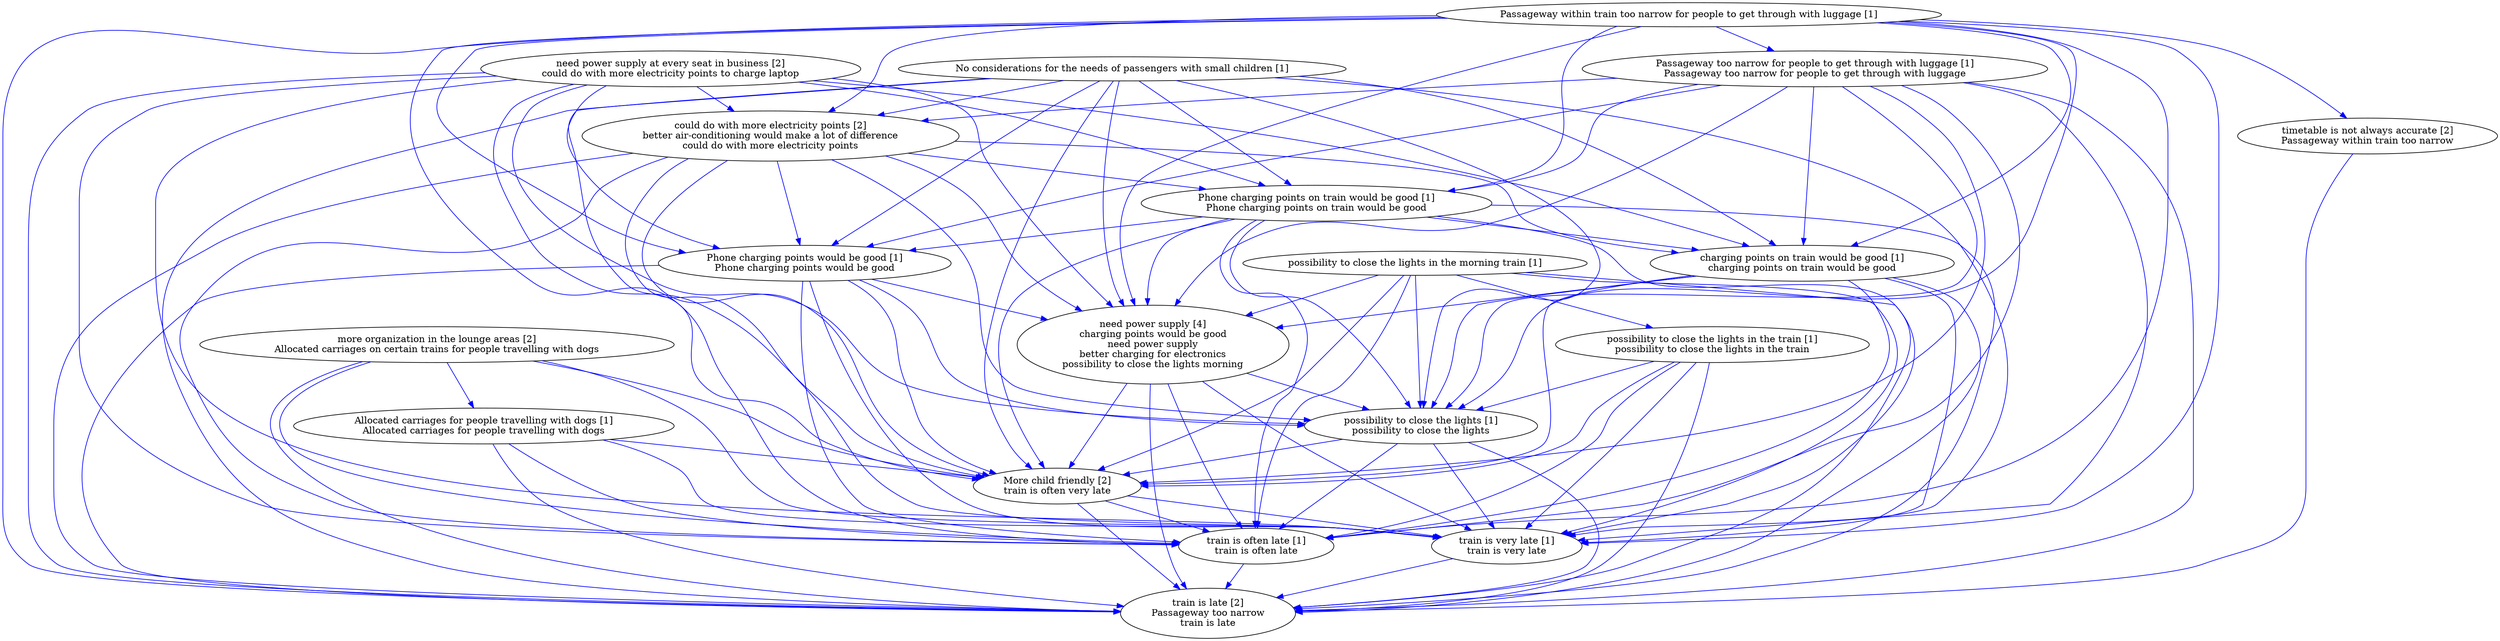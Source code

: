 digraph collapsedGraph {
"need power supply [4]\ncharging points would be good\nneed power supply\nbetter charging for electronics\npossibility to close the lights morning""more organization in the lounge areas [2]\nAllocated carriages on certain trains for people travelling with dogs""train is late [2]\nPassageway too narrow\ntrain is late""More child friendly [2]\ntrain is often very late""timetable is not always accurate [2]\nPassageway within train too narrow""need power supply at every seat in business [2]\ncould do with more electricity points to charge laptop""could do with more electricity points [2]\nbetter air-conditioning would make a lot of difference\ncould do with more electricity points""Allocated carriages for people travelling with dogs [1]\nAllocated carriages for people travelling with dogs""No considerations for the needs of passengers with small children [1]""Passageway within train too narrow for people to get through with luggage [1]""Passageway too narrow for people to get through with luggage [1]\nPassageway too narrow for people to get through with luggage""Phone charging points on train would be good [1]\nPhone charging points on train would be good""Phone charging points would be good [1]\nPhone charging points would be good""charging points on train would be good [1]\ncharging points on train would be good""possibility to close the lights in the morning train [1]""possibility to close the lights in the train [1]\npossibility to close the lights in the train""possibility to close the lights [1]\npossibility to close the lights""train is often late [1]\ntrain is often late""train is very late [1]\ntrain is very late""could do with more electricity points [2]\nbetter air-conditioning would make a lot of difference\ncould do with more electricity points" -> "possibility to close the lights [1]\npossibility to close the lights" [color=blue]
"need power supply at every seat in business [2]\ncould do with more electricity points to charge laptop" -> "train is late [2]\nPassageway too narrow\ntrain is late" [color=blue]
"need power supply at every seat in business [2]\ncould do with more electricity points to charge laptop" -> "train is often late [1]\ntrain is often late" [color=blue]
"need power supply at every seat in business [2]\ncould do with more electricity points to charge laptop" -> "More child friendly [2]\ntrain is often very late" [color=blue]
"could do with more electricity points [2]\nbetter air-conditioning would make a lot of difference\ncould do with more electricity points" -> "need power supply [4]\ncharging points would be good\nneed power supply\nbetter charging for electronics\npossibility to close the lights morning" [color=blue]
"need power supply at every seat in business [2]\ncould do with more electricity points to charge laptop" -> "Phone charging points would be good [1]\nPhone charging points would be good" [color=blue]
"need power supply at every seat in business [2]\ncould do with more electricity points to charge laptop" -> "could do with more electricity points [2]\nbetter air-conditioning would make a lot of difference\ncould do with more electricity points" [color=blue]
"need power supply at every seat in business [2]\ncould do with more electricity points to charge laptop" -> "Phone charging points on train would be good [1]\nPhone charging points on train would be good" [color=blue]
"could do with more electricity points [2]\nbetter air-conditioning would make a lot of difference\ncould do with more electricity points" -> "Phone charging points would be good [1]\nPhone charging points would be good" [color=blue]
"could do with more electricity points [2]\nbetter air-conditioning would make a lot of difference\ncould do with more electricity points" -> "train is late [2]\nPassageway too narrow\ntrain is late" [color=blue]
"more organization in the lounge areas [2]\nAllocated carriages on certain trains for people travelling with dogs" -> "train is late [2]\nPassageway too narrow\ntrain is late" [color=blue]
"possibility to close the lights in the train [1]\npossibility to close the lights in the train" -> "train is very late [1]\ntrain is very late" [color=blue]
"need power supply [4]\ncharging points would be good\nneed power supply\nbetter charging for electronics\npossibility to close the lights morning" -> "train is often late [1]\ntrain is often late" [color=blue]
"need power supply [4]\ncharging points would be good\nneed power supply\nbetter charging for electronics\npossibility to close the lights morning" -> "train is late [2]\nPassageway too narrow\ntrain is late" [color=blue]
"could do with more electricity points [2]\nbetter air-conditioning would make a lot of difference\ncould do with more electricity points" -> "More child friendly [2]\ntrain is often very late" [color=blue]
"need power supply [4]\ncharging points would be good\nneed power supply\nbetter charging for electronics\npossibility to close the lights morning" -> "More child friendly [2]\ntrain is often very late" [color=blue]
"could do with more electricity points [2]\nbetter air-conditioning would make a lot of difference\ncould do with more electricity points" -> "Phone charging points on train would be good [1]\nPhone charging points on train would be good" [color=blue]
"more organization in the lounge areas [2]\nAllocated carriages on certain trains for people travelling with dogs" -> "Allocated carriages for people travelling with dogs [1]\nAllocated carriages for people travelling with dogs" [color=blue]
"could do with more electricity points [2]\nbetter air-conditioning would make a lot of difference\ncould do with more electricity points" -> "train is often late [1]\ntrain is often late" [color=blue]
"possibility to close the lights in the train [1]\npossibility to close the lights in the train" -> "train is often late [1]\ntrain is often late" [color=blue]
"possibility to close the lights in the train [1]\npossibility to close the lights in the train" -> "train is late [2]\nPassageway too narrow\ntrain is late" [color=blue]
"possibility to close the lights in the train [1]\npossibility to close the lights in the train" -> "More child friendly [2]\ntrain is often very late" [color=blue]
"could do with more electricity points [2]\nbetter air-conditioning would make a lot of difference\ncould do with more electricity points" -> "train is very late [1]\ntrain is very late" [color=blue]
"Allocated carriages for people travelling with dogs [1]\nAllocated carriages for people travelling with dogs" -> "More child friendly [2]\ntrain is often very late" [color=blue]
"need power supply at every seat in business [2]\ncould do with more electricity points to charge laptop" -> "need power supply [4]\ncharging points would be good\nneed power supply\nbetter charging for electronics\npossibility to close the lights morning" [color=blue]
"need power supply [4]\ncharging points would be good\nneed power supply\nbetter charging for electronics\npossibility to close the lights morning" -> "train is very late [1]\ntrain is very late" [color=blue]
"need power supply at every seat in business [2]\ncould do with more electricity points to charge laptop" -> "possibility to close the lights [1]\npossibility to close the lights" [color=blue]
"need power supply at every seat in business [2]\ncould do with more electricity points to charge laptop" -> "train is very late [1]\ntrain is very late" [color=blue]
"Passageway too narrow for people to get through with luggage [1]\nPassageway too narrow for people to get through with luggage" -> "could do with more electricity points [2]\nbetter air-conditioning would make a lot of difference\ncould do with more electricity points" [color=blue]
"Passageway too narrow for people to get through with luggage [1]\nPassageway too narrow for people to get through with luggage" -> "train is late [2]\nPassageway too narrow\ntrain is late" [color=blue]
"Passageway too narrow for people to get through with luggage [1]\nPassageway too narrow for people to get through with luggage" -> "More child friendly [2]\ntrain is often very late" [color=blue]
"More child friendly [2]\ntrain is often very late" -> "train is late [2]\nPassageway too narrow\ntrain is late" [color=blue]
"Passageway too narrow for people to get through with luggage [1]\nPassageway too narrow for people to get through with luggage" -> "Phone charging points would be good [1]\nPhone charging points would be good" [color=blue]
"Passageway too narrow for people to get through with luggage [1]\nPassageway too narrow for people to get through with luggage" -> "train is often late [1]\ntrain is often late" [color=blue]
"need power supply [4]\ncharging points would be good\nneed power supply\nbetter charging for electronics\npossibility to close the lights morning" -> "possibility to close the lights [1]\npossibility to close the lights" [color=blue]
"Passageway too narrow for people to get through with luggage [1]\nPassageway too narrow for people to get through with luggage" -> "Phone charging points on train would be good [1]\nPhone charging points on train would be good" [color=blue]
"Passageway within train too narrow for people to get through with luggage [1]" -> "need power supply [4]\ncharging points would be good\nneed power supply\nbetter charging for electronics\npossibility to close the lights morning" [color=blue]
"charging points on train would be good [1]\ncharging points on train would be good" -> "need power supply [4]\ncharging points would be good\nneed power supply\nbetter charging for electronics\npossibility to close the lights morning" [color=blue]
"Passageway too narrow for people to get through with luggage [1]\nPassageway too narrow for people to get through with luggage" -> "possibility to close the lights [1]\npossibility to close the lights" [color=blue]
"Passageway too narrow for people to get through with luggage [1]\nPassageway too narrow for people to get through with luggage" -> "train is very late [1]\ntrain is very late" [color=blue]
"train is very late [1]\ntrain is very late" -> "train is late [2]\nPassageway too narrow\ntrain is late" [color=blue]
"No considerations for the needs of passengers with small children [1]" -> "need power supply [4]\ncharging points would be good\nneed power supply\nbetter charging for electronics\npossibility to close the lights morning" [color=blue]
"No considerations for the needs of passengers with small children [1]" -> "More child friendly [2]\ntrain is often very late" [color=blue]
"No considerations for the needs of passengers with small children [1]" -> "train is late [2]\nPassageway too narrow\ntrain is late" [color=blue]
"No considerations for the needs of passengers with small children [1]" -> "train is often late [1]\ntrain is often late" [color=blue]
"No considerations for the needs of passengers with small children [1]" -> "Phone charging points on train would be good [1]\nPhone charging points on train would be good" [color=blue]
"Allocated carriages for people travelling with dogs [1]\nAllocated carriages for people travelling with dogs" -> "train is very late [1]\ntrain is very late" [color=blue]
"No considerations for the needs of passengers with small children [1]" -> "Phone charging points would be good [1]\nPhone charging points would be good" [color=blue]
"No considerations for the needs of passengers with small children [1]" -> "could do with more electricity points [2]\nbetter air-conditioning would make a lot of difference\ncould do with more electricity points" [color=blue]
"Passageway too narrow for people to get through with luggage [1]\nPassageway too narrow for people to get through with luggage" -> "need power supply [4]\ncharging points would be good\nneed power supply\nbetter charging for electronics\npossibility to close the lights morning" [color=blue]
"Allocated carriages for people travelling with dogs [1]\nAllocated carriages for people travelling with dogs" -> "train is late [2]\nPassageway too narrow\ntrain is late" [color=blue]
"Allocated carriages for people travelling with dogs [1]\nAllocated carriages for people travelling with dogs" -> "train is often late [1]\ntrain is often late" [color=blue]
"No considerations for the needs of passengers with small children [1]" -> "possibility to close the lights [1]\npossibility to close the lights" [color=blue]
"Phone charging points on train would be good [1]\nPhone charging points on train would be good" -> "need power supply [4]\ncharging points would be good\nneed power supply\nbetter charging for electronics\npossibility to close the lights morning" [color=blue]
"more organization in the lounge areas [2]\nAllocated carriages on certain trains for people travelling with dogs" -> "More child friendly [2]\ntrain is often very late" [color=blue]
"more organization in the lounge areas [2]\nAllocated carriages on certain trains for people travelling with dogs" -> "train is often late [1]\ntrain is often late" [color=blue]
"No considerations for the needs of passengers with small children [1]" -> "train is very late [1]\ntrain is very late" [color=blue]
"charging points on train would be good [1]\ncharging points on train would be good" -> "train is late [2]\nPassageway too narrow\ntrain is late" [color=blue]
"charging points on train would be good [1]\ncharging points on train would be good" -> "train is often late [1]\ntrain is often late" [color=blue]
"charging points on train would be good [1]\ncharging points on train would be good" -> "More child friendly [2]\ntrain is often very late" [color=blue]
"timetable is not always accurate [2]\nPassageway within train too narrow" -> "train is late [2]\nPassageway too narrow\ntrain is late" [color=blue]
"Phone charging points would be good [1]\nPhone charging points would be good" -> "train is very late [1]\ntrain is very late" [color=blue]
"Phone charging points on train would be good [1]\nPhone charging points on train would be good" -> "More child friendly [2]\ntrain is often very late" [color=blue]
"Phone charging points would be good [1]\nPhone charging points would be good" -> "possibility to close the lights [1]\npossibility to close the lights" [color=blue]
"Phone charging points on train would be good [1]\nPhone charging points on train would be good" -> "train is late [2]\nPassageway too narrow\ntrain is late" [color=blue]
"Phone charging points on train would be good [1]\nPhone charging points on train would be good" -> "train is often late [1]\ntrain is often late" [color=blue]
"more organization in the lounge areas [2]\nAllocated carriages on certain trains for people travelling with dogs" -> "train is very late [1]\ntrain is very late" [color=blue]
"More child friendly [2]\ntrain is often very late" -> "train is often late [1]\ntrain is often late" [color=blue]
"Phone charging points would be good [1]\nPhone charging points would be good" -> "train is often late [1]\ntrain is often late" [color=blue]
"Phone charging points would be good [1]\nPhone charging points would be good" -> "More child friendly [2]\ntrain is often very late" [color=blue]
"Phone charging points on train would be good [1]\nPhone charging points on train would be good" -> "train is very late [1]\ntrain is very late" [color=blue]
"Phone charging points would be good [1]\nPhone charging points would be good" -> "train is late [2]\nPassageway too narrow\ntrain is late" [color=blue]
"Phone charging points on train would be good [1]\nPhone charging points on train would be good" -> "possibility to close the lights [1]\npossibility to close the lights" [color=blue]
"More child friendly [2]\ntrain is often very late" -> "train is very late [1]\ntrain is very late" [color=blue]
"charging points on train would be good [1]\ncharging points on train would be good" -> "possibility to close the lights [1]\npossibility to close the lights" [color=blue]
"charging points on train would be good [1]\ncharging points on train would be good" -> "train is very late [1]\ntrain is very late" [color=blue]
"Passageway within train too narrow for people to get through with luggage [1]" -> "train is very late [1]\ntrain is very late" [color=blue]
"Passageway within train too narrow for people to get through with luggage [1]" -> "possibility to close the lights [1]\npossibility to close the lights" [color=blue]
"possibility to close the lights in the morning train [1]" -> "train is very late [1]\ntrain is very late" [color=blue]
"train is often late [1]\ntrain is often late" -> "train is late [2]\nPassageway too narrow\ntrain is late" [color=blue]
"possibility to close the lights [1]\npossibility to close the lights" -> "More child friendly [2]\ntrain is often very late" [color=blue]
"possibility to close the lights [1]\npossibility to close the lights" -> "train is late [2]\nPassageway too narrow\ntrain is late" [color=blue]
"Passageway within train too narrow for people to get through with luggage [1]" -> "More child friendly [2]\ntrain is often very late" [color=blue]
"Passageway within train too narrow for people to get through with luggage [1]" -> "could do with more electricity points [2]\nbetter air-conditioning would make a lot of difference\ncould do with more electricity points" [color=blue]
"Passageway within train too narrow for people to get through with luggage [1]" -> "train is late [2]\nPassageway too narrow\ntrain is late" [color=blue]
"Passageway within train too narrow for people to get through with luggage [1]" -> "Phone charging points would be good [1]\nPhone charging points would be good" [color=blue]
"possibility to close the lights [1]\npossibility to close the lights" -> "train is often late [1]\ntrain is often late" [color=blue]
"Passageway within train too narrow for people to get through with luggage [1]" -> "Phone charging points on train would be good [1]\nPhone charging points on train would be good" [color=blue]
"Passageway within train too narrow for people to get through with luggage [1]" -> "train is often late [1]\ntrain is often late" [color=blue]
"possibility to close the lights in the morning train [1]" -> "train is often late [1]\ntrain is often late" [color=blue]
"possibility to close the lights in the morning train [1]" -> "train is late [2]\nPassageway too narrow\ntrain is late" [color=blue]
"possibility to close the lights in the morning train [1]" -> "More child friendly [2]\ntrain is often very late" [color=blue]
"Phone charging points would be good [1]\nPhone charging points would be good" -> "need power supply [4]\ncharging points would be good\nneed power supply\nbetter charging for electronics\npossibility to close the lights morning" [color=blue]
"possibility to close the lights [1]\npossibility to close the lights" -> "train is very late [1]\ntrain is very late" [color=blue]
"Passageway within train too narrow for people to get through with luggage [1]" -> "Passageway too narrow for people to get through with luggage [1]\nPassageway too narrow for people to get through with luggage" [color=blue]
"Phone charging points on train would be good [1]\nPhone charging points on train would be good" -> "Phone charging points would be good [1]\nPhone charging points would be good" [color=blue]
"Phone charging points on train would be good [1]\nPhone charging points on train would be good" -> "charging points on train would be good [1]\ncharging points on train would be good" [color=blue]
"possibility to close the lights in the morning train [1]" -> "possibility to close the lights in the train [1]\npossibility to close the lights in the train" [color=blue]
"possibility to close the lights in the train [1]\npossibility to close the lights in the train" -> "possibility to close the lights [1]\npossibility to close the lights" [color=blue]
"possibility to close the lights in the morning train [1]" -> "possibility to close the lights [1]\npossibility to close the lights" [color=blue]
"No considerations for the needs of passengers with small children [1]" -> "charging points on train would be good [1]\ncharging points on train would be good" [color=blue]
"Passageway within train too narrow for people to get through with luggage [1]" -> "charging points on train would be good [1]\ncharging points on train would be good" [color=blue]
"Passageway within train too narrow for people to get through with luggage [1]" -> "timetable is not always accurate [2]\nPassageway within train too narrow" [color=blue]
"Passageway too narrow for people to get through with luggage [1]\nPassageway too narrow for people to get through with luggage" -> "charging points on train would be good [1]\ncharging points on train would be good" [color=blue]
"could do with more electricity points [2]\nbetter air-conditioning would make a lot of difference\ncould do with more electricity points" -> "charging points on train would be good [1]\ncharging points on train would be good" [color=blue]
"need power supply at every seat in business [2]\ncould do with more electricity points to charge laptop" -> "charging points on train would be good [1]\ncharging points on train would be good" [color=blue]
"possibility to close the lights in the morning train [1]" -> "need power supply [4]\ncharging points would be good\nneed power supply\nbetter charging for electronics\npossibility to close the lights morning" [color=blue]
}